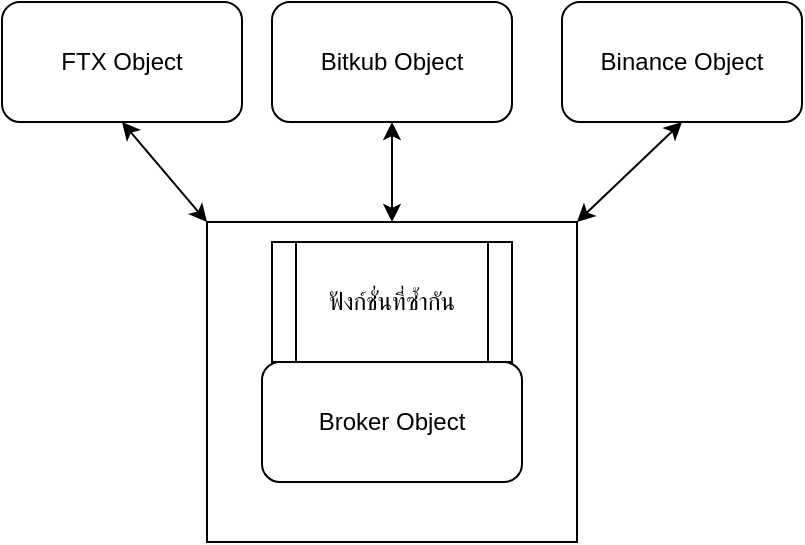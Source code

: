 <mxfile version="14.1.8" type="github">
  <diagram id="AsI6TItvxqFHPiE_UcJp" name="Page-1">
    <mxGraphModel dx="1102" dy="614" grid="1" gridSize="10" guides="1" tooltips="1" connect="1" arrows="1" fold="1" page="1" pageScale="1" pageWidth="3300" pageHeight="4681" math="0" shadow="0">
      <root>
        <mxCell id="0" />
        <mxCell id="1" parent="0" />
        <mxCell id="HbJewlV4PkJ15DkKXm-D-1" value="Broker Object" style="rounded=1;whiteSpace=wrap;html=1;" vertex="1" parent="1">
          <mxGeometry x="160" y="230" width="130" height="60" as="geometry" />
        </mxCell>
        <mxCell id="HbJewlV4PkJ15DkKXm-D-2" value="FTX Object" style="rounded=1;whiteSpace=wrap;html=1;" vertex="1" parent="1">
          <mxGeometry x="30" y="50" width="120" height="60" as="geometry" />
        </mxCell>
        <mxCell id="HbJewlV4PkJ15DkKXm-D-3" value="Bitkub Object" style="rounded=1;whiteSpace=wrap;html=1;" vertex="1" parent="1">
          <mxGeometry x="165" y="50" width="120" height="60" as="geometry" />
        </mxCell>
        <mxCell id="HbJewlV4PkJ15DkKXm-D-4" value="Binance Object" style="rounded=1;whiteSpace=wrap;html=1;" vertex="1" parent="1">
          <mxGeometry x="310" y="50" width="120" height="60" as="geometry" />
        </mxCell>
        <mxCell id="HbJewlV4PkJ15DkKXm-D-5" value="" style="rounded=0;whiteSpace=wrap;html=1;gradientDirection=west;fillColor=none;" vertex="1" parent="1">
          <mxGeometry x="132.5" y="160" width="185" height="160" as="geometry" />
        </mxCell>
        <mxCell id="HbJewlV4PkJ15DkKXm-D-6" value="ฟังก์ชั่นที่ซ้ำกัน" style="shape=process;whiteSpace=wrap;html=1;backgroundOutline=1;fillColor=none;gradientColor=#ffffff;" vertex="1" parent="1">
          <mxGeometry x="165" y="170" width="120" height="60" as="geometry" />
        </mxCell>
        <mxCell id="HbJewlV4PkJ15DkKXm-D-7" value="" style="endArrow=classic;startArrow=classic;html=1;exitX=1;exitY=0;exitDx=0;exitDy=0;entryX=0.5;entryY=1;entryDx=0;entryDy=0;" edge="1" parent="1" source="HbJewlV4PkJ15DkKXm-D-5" target="HbJewlV4PkJ15DkKXm-D-4">
          <mxGeometry width="50" height="50" relative="1" as="geometry">
            <mxPoint x="300" y="160" as="sourcePoint" />
            <mxPoint x="350" y="110" as="targetPoint" />
          </mxGeometry>
        </mxCell>
        <mxCell id="HbJewlV4PkJ15DkKXm-D-8" value="" style="endArrow=classic;startArrow=classic;html=1;entryX=0.5;entryY=1;entryDx=0;entryDy=0;exitX=0;exitY=0;exitDx=0;exitDy=0;" edge="1" parent="1" source="HbJewlV4PkJ15DkKXm-D-5" target="HbJewlV4PkJ15DkKXm-D-2">
          <mxGeometry width="50" height="50" relative="1" as="geometry">
            <mxPoint x="80" y="170" as="sourcePoint" />
            <mxPoint x="130" y="120" as="targetPoint" />
          </mxGeometry>
        </mxCell>
        <mxCell id="HbJewlV4PkJ15DkKXm-D-9" value="" style="endArrow=classic;startArrow=classic;html=1;entryX=0.5;entryY=1;entryDx=0;entryDy=0;exitX=0.5;exitY=0;exitDx=0;exitDy=0;" edge="1" parent="1" source="HbJewlV4PkJ15DkKXm-D-5" target="HbJewlV4PkJ15DkKXm-D-3">
          <mxGeometry width="50" height="50" relative="1" as="geometry">
            <mxPoint x="400" y="220" as="sourcePoint" />
            <mxPoint x="450" y="170" as="targetPoint" />
          </mxGeometry>
        </mxCell>
      </root>
    </mxGraphModel>
  </diagram>
</mxfile>

